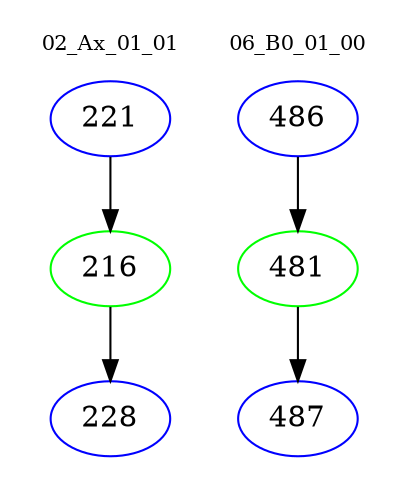 digraph{
subgraph cluster_0 {
color = white
label = "02_Ax_01_01";
fontsize=10;
T0_221 [label="221", color="blue"]
T0_221 -> T0_216 [color="black"]
T0_216 [label="216", color="green"]
T0_216 -> T0_228 [color="black"]
T0_228 [label="228", color="blue"]
}
subgraph cluster_1 {
color = white
label = "06_B0_01_00";
fontsize=10;
T1_486 [label="486", color="blue"]
T1_486 -> T1_481 [color="black"]
T1_481 [label="481", color="green"]
T1_481 -> T1_487 [color="black"]
T1_487 [label="487", color="blue"]
}
}
